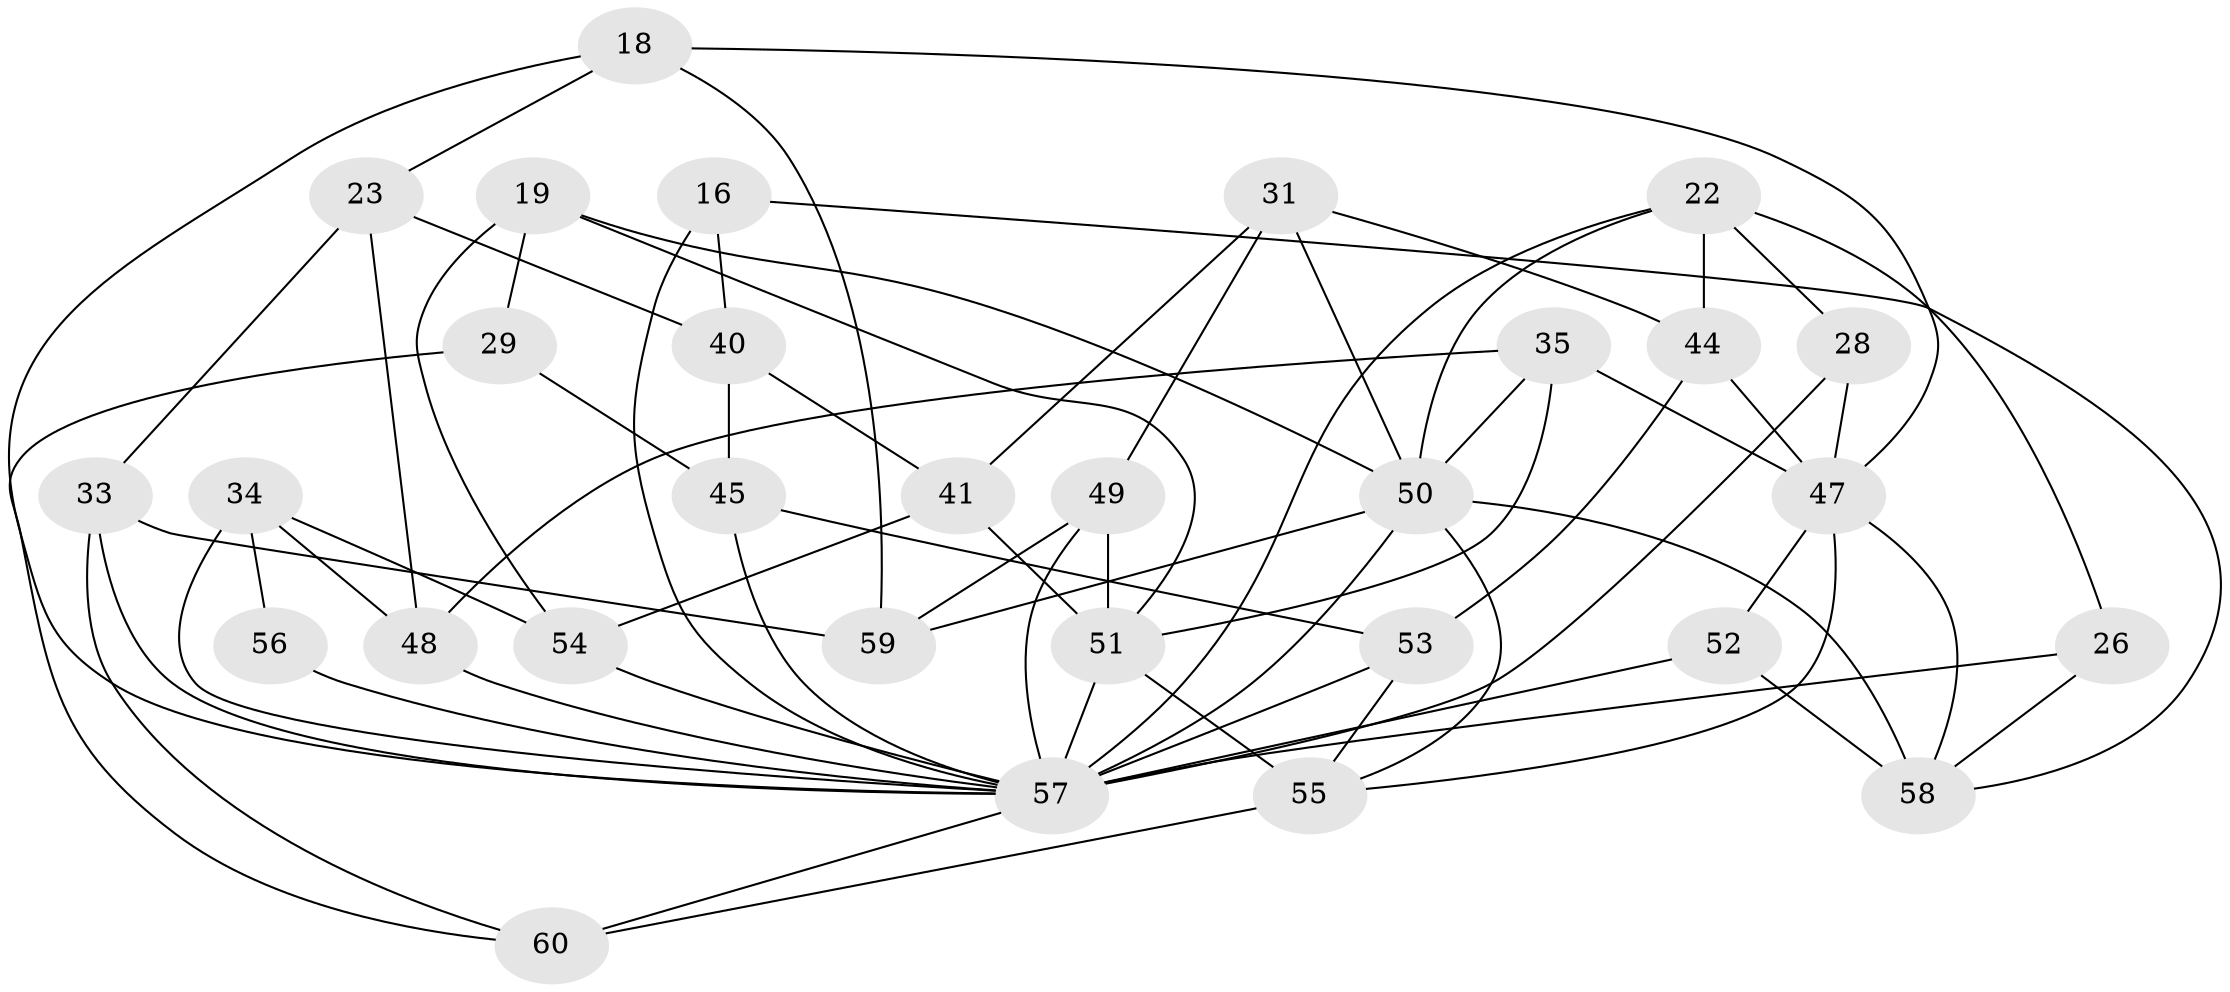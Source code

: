 // original degree distribution, {4: 1.0}
// Generated by graph-tools (version 1.1) at 2025/57/03/09/25 04:57:05]
// undirected, 30 vertices, 69 edges
graph export_dot {
graph [start="1"]
  node [color=gray90,style=filled];
  16;
  18;
  19 [super="+3"];
  22 [super="+21"];
  23;
  26;
  28;
  29;
  31;
  33;
  34 [super="+6"];
  35 [super="+12"];
  40;
  41;
  44 [super="+5"];
  45;
  47 [super="+46"];
  48 [super="+39"];
  49;
  50 [super="+24"];
  51 [super="+30+32"];
  52;
  53;
  54;
  55 [super="+17"];
  56 [super="+1"];
  57 [super="+14+36+43+37"];
  58 [super="+27"];
  59;
  60;
  16 -- 40;
  16 -- 58;
  16 -- 57 [weight=2];
  18 -- 23;
  18 -- 59;
  18 -- 47;
  18 -- 57;
  19 -- 29 [weight=2];
  19 -- 54;
  19 -- 50 [weight=2];
  19 -- 51;
  22 -- 26;
  22 -- 44 [weight=2];
  22 -- 50;
  22 -- 28;
  22 -- 57;
  23 -- 40;
  23 -- 33;
  23 -- 48;
  26 -- 58;
  26 -- 57 [weight=2];
  28 -- 47;
  28 -- 57 [weight=2];
  29 -- 45;
  29 -- 60;
  31 -- 41;
  31 -- 49;
  31 -- 50;
  31 -- 44;
  33 -- 60;
  33 -- 59;
  33 -- 57;
  34 -- 54;
  34 -- 48 [weight=2];
  34 -- 56 [weight=2];
  34 -- 57;
  35 -- 48 [weight=2];
  35 -- 50;
  35 -- 47;
  35 -- 51 [weight=2];
  40 -- 45;
  40 -- 41;
  41 -- 54;
  41 -- 51;
  44 -- 53;
  44 -- 47 [weight=2];
  45 -- 53;
  45 -- 57;
  47 -- 52;
  47 -- 58;
  47 -- 55;
  48 -- 57;
  49 -- 59;
  49 -- 51;
  49 -- 57;
  50 -- 58;
  50 -- 55;
  50 -- 59;
  50 -- 57 [weight=2];
  51 -- 55 [weight=2];
  51 -- 57 [weight=5];
  52 -- 58 [weight=2];
  52 -- 57;
  53 -- 55;
  53 -- 57;
  54 -- 57;
  55 -- 60;
  56 -- 57 [weight=4];
  57 -- 60;
}
